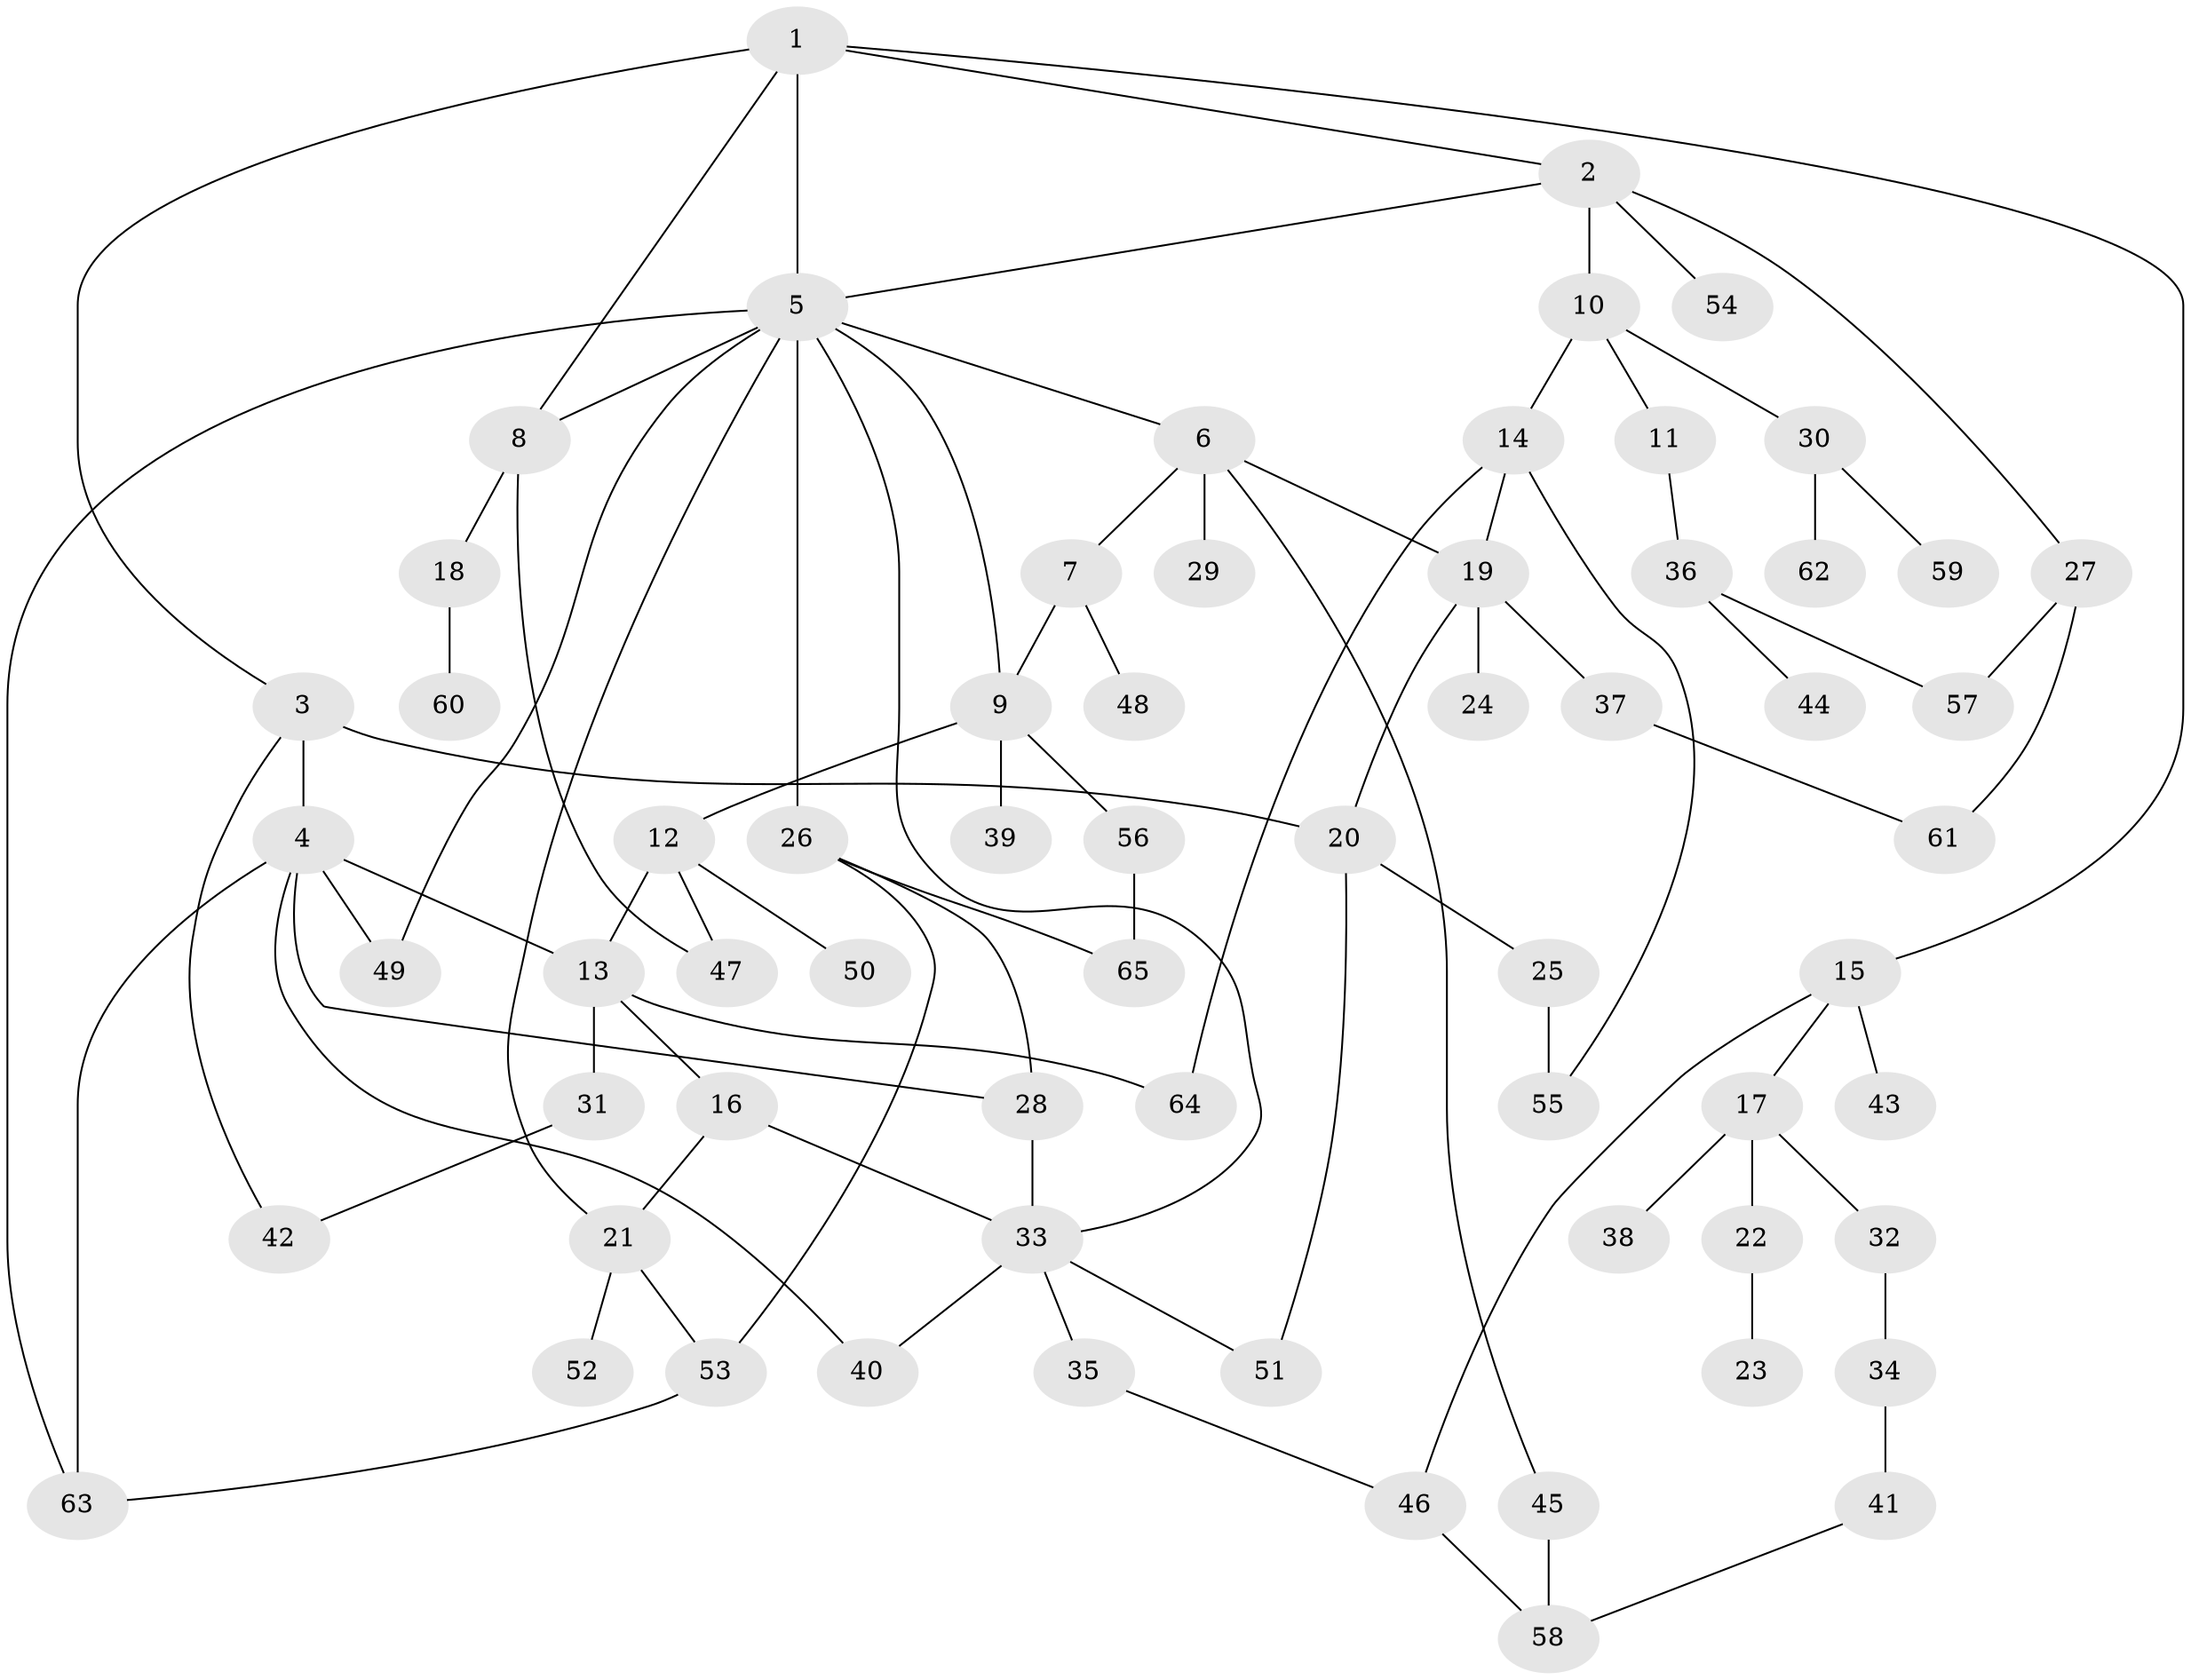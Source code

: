 // original degree distribution, {6: 0.05384615384615385, 2: 0.2923076923076923, 5: 0.05384615384615385, 4: 0.11538461538461539, 3: 0.14615384615384616, 1: 0.3384615384615385}
// Generated by graph-tools (version 1.1) at 2025/34/03/09/25 02:34:11]
// undirected, 65 vertices, 90 edges
graph export_dot {
graph [start="1"]
  node [color=gray90,style=filled];
  1;
  2;
  3;
  4;
  5;
  6;
  7;
  8;
  9;
  10;
  11;
  12;
  13;
  14;
  15;
  16;
  17;
  18;
  19;
  20;
  21;
  22;
  23;
  24;
  25;
  26;
  27;
  28;
  29;
  30;
  31;
  32;
  33;
  34;
  35;
  36;
  37;
  38;
  39;
  40;
  41;
  42;
  43;
  44;
  45;
  46;
  47;
  48;
  49;
  50;
  51;
  52;
  53;
  54;
  55;
  56;
  57;
  58;
  59;
  60;
  61;
  62;
  63;
  64;
  65;
  1 -- 2 [weight=1.0];
  1 -- 3 [weight=1.0];
  1 -- 5 [weight=1.0];
  1 -- 8 [weight=1.0];
  1 -- 15 [weight=1.0];
  2 -- 5 [weight=1.0];
  2 -- 10 [weight=1.0];
  2 -- 27 [weight=1.0];
  2 -- 54 [weight=1.0];
  3 -- 4 [weight=1.0];
  3 -- 20 [weight=2.0];
  3 -- 42 [weight=1.0];
  4 -- 13 [weight=1.0];
  4 -- 28 [weight=1.0];
  4 -- 40 [weight=1.0];
  4 -- 49 [weight=2.0];
  4 -- 63 [weight=1.0];
  5 -- 6 [weight=1.0];
  5 -- 8 [weight=1.0];
  5 -- 9 [weight=1.0];
  5 -- 21 [weight=1.0];
  5 -- 26 [weight=1.0];
  5 -- 33 [weight=1.0];
  5 -- 49 [weight=1.0];
  5 -- 63 [weight=1.0];
  6 -- 7 [weight=1.0];
  6 -- 19 [weight=1.0];
  6 -- 29 [weight=1.0];
  6 -- 45 [weight=1.0];
  7 -- 9 [weight=1.0];
  7 -- 48 [weight=1.0];
  8 -- 18 [weight=1.0];
  8 -- 47 [weight=1.0];
  9 -- 12 [weight=1.0];
  9 -- 39 [weight=1.0];
  9 -- 56 [weight=1.0];
  10 -- 11 [weight=1.0];
  10 -- 14 [weight=1.0];
  10 -- 30 [weight=1.0];
  11 -- 36 [weight=1.0];
  12 -- 13 [weight=1.0];
  12 -- 47 [weight=1.0];
  12 -- 50 [weight=1.0];
  13 -- 16 [weight=1.0];
  13 -- 31 [weight=1.0];
  13 -- 64 [weight=1.0];
  14 -- 19 [weight=1.0];
  14 -- 55 [weight=1.0];
  14 -- 64 [weight=1.0];
  15 -- 17 [weight=1.0];
  15 -- 43 [weight=1.0];
  15 -- 46 [weight=1.0];
  16 -- 21 [weight=1.0];
  16 -- 33 [weight=1.0];
  17 -- 22 [weight=1.0];
  17 -- 32 [weight=1.0];
  17 -- 38 [weight=1.0];
  18 -- 60 [weight=1.0];
  19 -- 20 [weight=1.0];
  19 -- 24 [weight=1.0];
  19 -- 37 [weight=1.0];
  20 -- 25 [weight=1.0];
  20 -- 51 [weight=1.0];
  21 -- 52 [weight=1.0];
  21 -- 53 [weight=1.0];
  22 -- 23 [weight=1.0];
  25 -- 55 [weight=1.0];
  26 -- 28 [weight=1.0];
  26 -- 53 [weight=1.0];
  26 -- 65 [weight=1.0];
  27 -- 57 [weight=1.0];
  27 -- 61 [weight=1.0];
  28 -- 33 [weight=2.0];
  30 -- 59 [weight=1.0];
  30 -- 62 [weight=1.0];
  31 -- 42 [weight=1.0];
  32 -- 34 [weight=1.0];
  33 -- 35 [weight=1.0];
  33 -- 40 [weight=1.0];
  33 -- 51 [weight=1.0];
  34 -- 41 [weight=2.0];
  35 -- 46 [weight=1.0];
  36 -- 44 [weight=1.0];
  36 -- 57 [weight=1.0];
  37 -- 61 [weight=1.0];
  41 -- 58 [weight=1.0];
  45 -- 58 [weight=2.0];
  46 -- 58 [weight=1.0];
  53 -- 63 [weight=1.0];
  56 -- 65 [weight=1.0];
}

